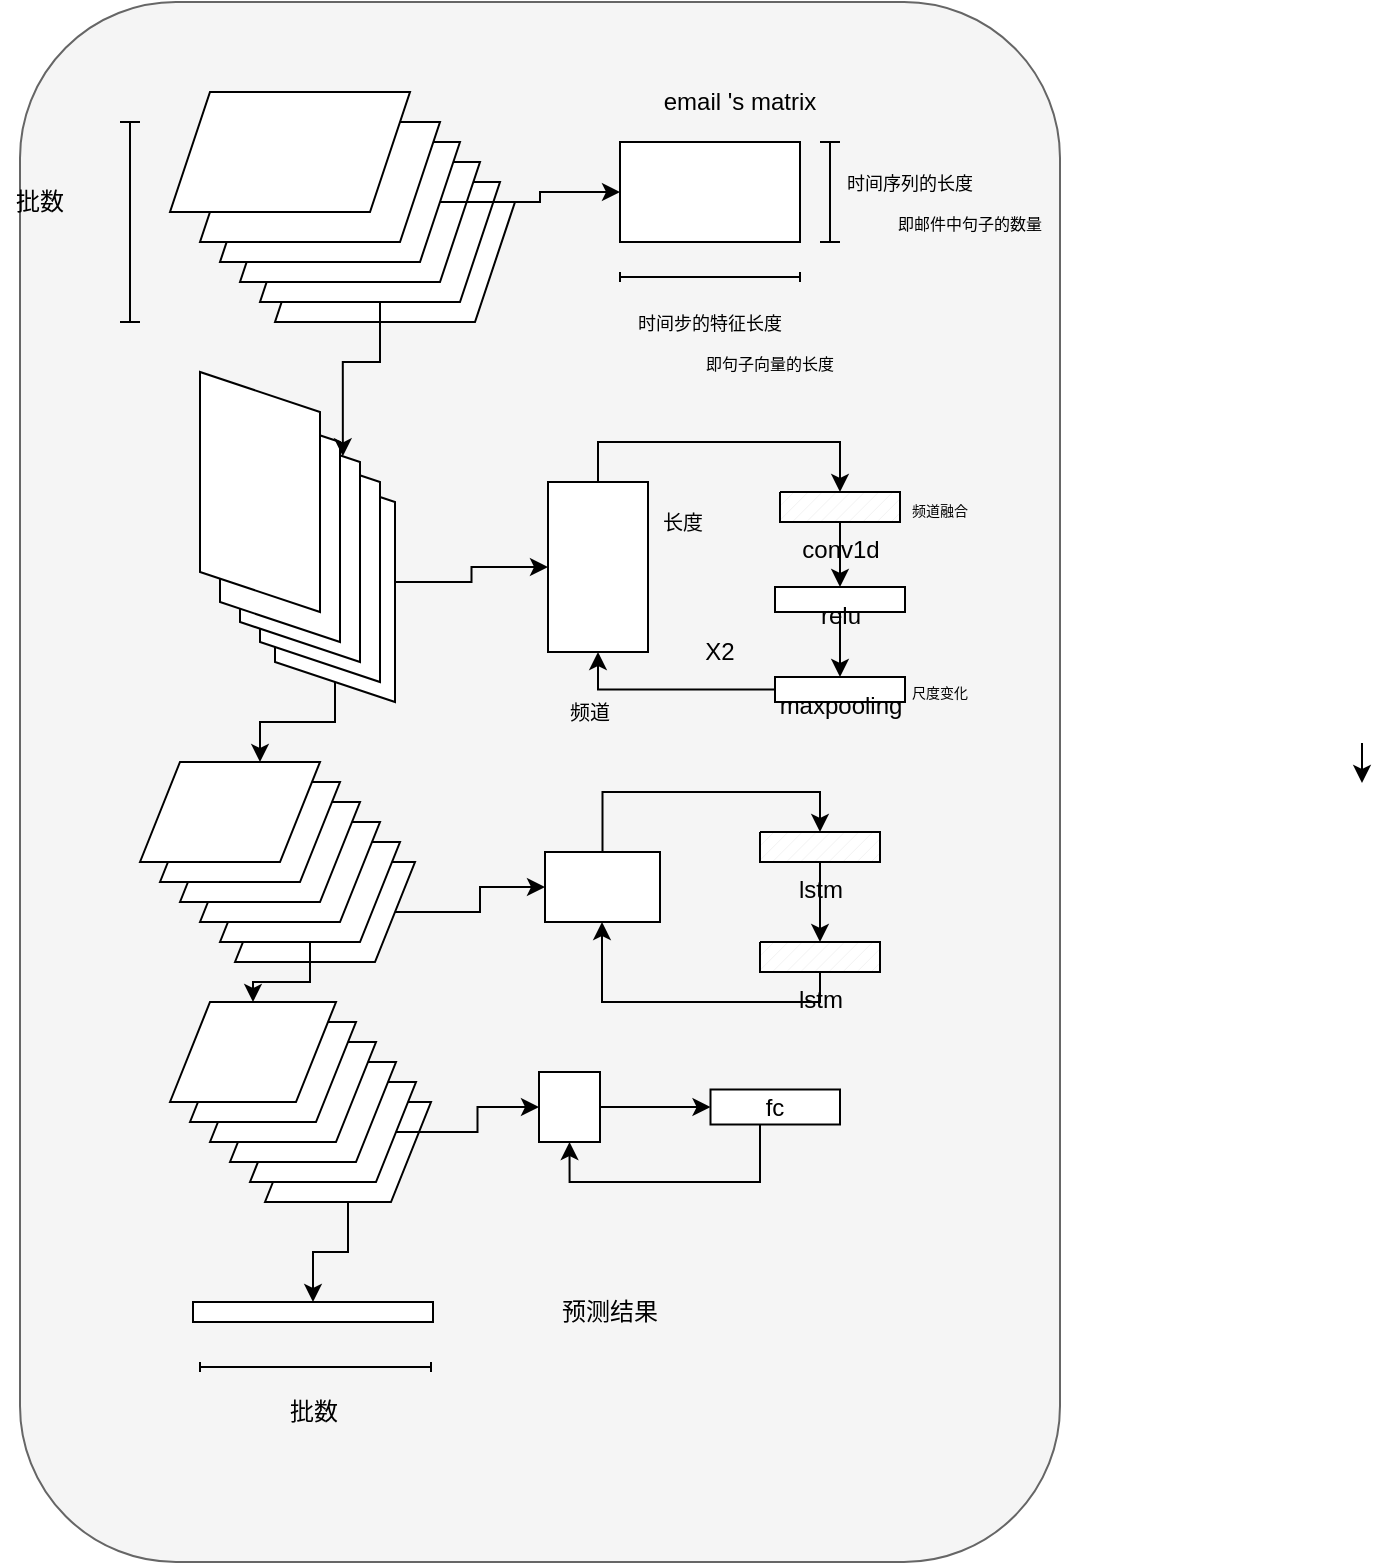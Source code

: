 <mxfile version="25.0.3">
  <diagram id="prtHgNgQTEPvFCAcTncT" name="Page-1">
    <mxGraphModel dx="469" dy="277" grid="1" gridSize="10" guides="1" tooltips="1" connect="1" arrows="1" fold="1" page="1" pageScale="1" pageWidth="827" pageHeight="1169" math="0" shadow="0">
      <root>
        <mxCell id="0" />
        <mxCell id="1" parent="0" />
        <mxCell id="r1WK100zrDsrWjKgUVwP-52" value="" style="rounded=1;whiteSpace=wrap;html=1;direction=south;fillColor=#f5f5f5;fontColor=#333333;strokeColor=#666666;" vertex="1" parent="1">
          <mxGeometry x="80" y="40" width="520" height="780" as="geometry" />
        </mxCell>
        <mxCell id="r1WK100zrDsrWjKgUVwP-15" value="" style="edgeStyle=orthogonalEdgeStyle;rounded=0;orthogonalLoop=1;jettySize=auto;html=1;" edge="1" parent="1" source="0TgMC8psudvFYqhx4DPe-70" target="r1WK100zrDsrWjKgUVwP-14">
          <mxGeometry relative="1" as="geometry" />
        </mxCell>
        <mxCell id="0TgMC8psudvFYqhx4DPe-70" value="" style="shape=parallelogram;perimeter=parallelogramPerimeter;whiteSpace=wrap;html=1;fixedSize=1;movable=1;resizable=1;rotatable=1;deletable=1;editable=1;locked=0;connectable=1;direction=east;" parent="1" vertex="1">
          <mxGeometry x="187.5" y="470" width="90" height="50" as="geometry" />
        </mxCell>
        <mxCell id="r1WK100zrDsrWjKgUVwP-33" value="" style="edgeStyle=orthogonalEdgeStyle;rounded=0;orthogonalLoop=1;jettySize=auto;html=1;" edge="1" parent="1" source="0TgMC8psudvFYqhx4DPe-69" target="r1WK100zrDsrWjKgUVwP-31">
          <mxGeometry relative="1" as="geometry" />
        </mxCell>
        <mxCell id="0TgMC8psudvFYqhx4DPe-69" value="" style="shape=parallelogram;perimeter=parallelogramPerimeter;whiteSpace=wrap;html=1;fixedSize=1;movable=1;resizable=1;rotatable=1;deletable=1;editable=1;locked=0;connectable=1;direction=east;" parent="1" vertex="1">
          <mxGeometry x="180" y="460" width="90" height="50" as="geometry" />
        </mxCell>
        <mxCell id="0TgMC8psudvFYqhx4DPe-68" value="" style="shape=parallelogram;perimeter=parallelogramPerimeter;whiteSpace=wrap;html=1;fixedSize=1;movable=1;resizable=1;rotatable=1;deletable=1;editable=1;locked=0;connectable=1;direction=east;" parent="1" vertex="1">
          <mxGeometry x="170" y="450" width="90" height="50" as="geometry" />
        </mxCell>
        <mxCell id="0TgMC8psudvFYqhx4DPe-67" value="" style="shape=parallelogram;perimeter=parallelogramPerimeter;whiteSpace=wrap;html=1;fixedSize=1;movable=1;resizable=1;rotatable=1;deletable=1;editable=1;locked=0;connectable=1;direction=east;" parent="1" vertex="1">
          <mxGeometry x="160" y="440" width="90" height="50" as="geometry" />
        </mxCell>
        <mxCell id="0TgMC8psudvFYqhx4DPe-66" value="" style="shape=parallelogram;perimeter=parallelogramPerimeter;whiteSpace=wrap;html=1;fixedSize=1;movable=1;resizable=1;rotatable=1;deletable=1;editable=1;locked=0;connectable=1;direction=east;" parent="1" vertex="1">
          <mxGeometry x="150" y="430" width="90" height="50" as="geometry" />
        </mxCell>
        <mxCell id="0TgMC8psudvFYqhx4DPe-57" value="" style="shape=parallelogram;perimeter=parallelogramPerimeter;whiteSpace=wrap;html=1;fixedSize=1;" parent="1" vertex="1">
          <mxGeometry x="207.5" y="140" width="120" height="60" as="geometry" />
        </mxCell>
        <mxCell id="0TgMC8psudvFYqhx4DPe-7" value="" style="shape=parallelogram;perimeter=parallelogramPerimeter;whiteSpace=wrap;html=1;fixedSize=1;" parent="1" vertex="1">
          <mxGeometry x="200" y="130" width="120" height="60" as="geometry" />
        </mxCell>
        <mxCell id="0TgMC8psudvFYqhx4DPe-8" value="" style="shape=parallelogram;perimeter=parallelogramPerimeter;whiteSpace=wrap;html=1;fixedSize=1;" parent="1" vertex="1">
          <mxGeometry x="190" y="120" width="120" height="60" as="geometry" />
        </mxCell>
        <mxCell id="0TgMC8psudvFYqhx4DPe-36" style="edgeStyle=orthogonalEdgeStyle;rounded=0;orthogonalLoop=1;jettySize=auto;html=1;exitX=0;exitY=0.5;exitDx=0;exitDy=0;entryX=0;entryY=0.5;entryDx=0;entryDy=0;" parent="1" source="0TgMC8psudvFYqhx4DPe-9" target="0TgMC8psudvFYqhx4DPe-16" edge="1">
          <mxGeometry relative="1" as="geometry" />
        </mxCell>
        <mxCell id="0TgMC8psudvFYqhx4DPe-9" value="" style="shape=parallelogram;perimeter=parallelogramPerimeter;whiteSpace=wrap;html=1;fixedSize=1;direction=west;" parent="1" vertex="1">
          <mxGeometry x="180" y="110" width="120" height="60" as="geometry" />
        </mxCell>
        <mxCell id="0TgMC8psudvFYqhx4DPe-10" value="" style="shape=parallelogram;perimeter=parallelogramPerimeter;whiteSpace=wrap;html=1;fixedSize=1;" parent="1" vertex="1">
          <mxGeometry x="170" y="100" width="120" height="60" as="geometry" />
        </mxCell>
        <mxCell id="0TgMC8psudvFYqhx4DPe-73" value="" style="edgeStyle=orthogonalEdgeStyle;rounded=0;orthogonalLoop=1;jettySize=auto;html=1;" parent="1" source="0TgMC8psudvFYqhx4DPe-12" target="0TgMC8psudvFYqhx4DPe-72" edge="1">
          <mxGeometry relative="1" as="geometry" />
        </mxCell>
        <mxCell id="0TgMC8psudvFYqhx4DPe-94" style="edgeStyle=orthogonalEdgeStyle;rounded=0;orthogonalLoop=1;jettySize=auto;html=1;exitX=0.5;exitY=1;exitDx=0;exitDy=0;" parent="1" source="0TgMC8psudvFYqhx4DPe-12" edge="1">
          <mxGeometry relative="1" as="geometry">
            <mxPoint x="267.619" y="329.81" as="targetPoint" />
          </mxGeometry>
        </mxCell>
        <mxCell id="r1WK100zrDsrWjKgUVwP-13" value="" style="edgeStyle=orthogonalEdgeStyle;rounded=0;orthogonalLoop=1;jettySize=auto;html=1;" edge="1" parent="1" source="0TgMC8psudvFYqhx4DPe-12" target="0TgMC8psudvFYqhx4DPe-61">
          <mxGeometry relative="1" as="geometry">
            <Array as="points">
              <mxPoint x="237" y="400" />
              <mxPoint x="200" y="400" />
            </Array>
          </mxGeometry>
        </mxCell>
        <mxCell id="0TgMC8psudvFYqhx4DPe-12" value="" style="shape=parallelogram;perimeter=parallelogramPerimeter;whiteSpace=wrap;html=1;fixedSize=1;movable=1;resizable=1;rotatable=1;deletable=1;editable=1;locked=0;connectable=1;direction=north;" parent="1" vertex="1">
          <mxGeometry x="207.5" y="270" width="60" height="120" as="geometry" />
        </mxCell>
        <mxCell id="0TgMC8psudvFYqhx4DPe-13" value="" style="shape=parallelogram;perimeter=parallelogramPerimeter;whiteSpace=wrap;html=1;fixedSize=1;direction=south;movable=1;resizable=1;rotatable=1;deletable=1;editable=1;locked=0;connectable=1;" parent="1" vertex="1">
          <mxGeometry x="200" y="260" width="60" height="120" as="geometry" />
        </mxCell>
        <mxCell id="0TgMC8psudvFYqhx4DPe-14" value="" style="shape=parallelogram;perimeter=parallelogramPerimeter;whiteSpace=wrap;html=1;fixedSize=1;movable=1;resizable=1;rotatable=1;deletable=1;editable=1;locked=0;connectable=1;direction=north;" parent="1" vertex="1">
          <mxGeometry x="190" y="250" width="60" height="120" as="geometry" />
        </mxCell>
        <mxCell id="0TgMC8psudvFYqhx4DPe-16" value="" style="rounded=0;whiteSpace=wrap;html=1;" parent="1" vertex="1">
          <mxGeometry x="380" y="110" width="90" height="50" as="geometry" />
        </mxCell>
        <mxCell id="0TgMC8psudvFYqhx4DPe-17" value="email &#39;s matrix" style="text;html=1;align=center;verticalAlign=middle;whiteSpace=wrap;rounded=0;" parent="1" vertex="1">
          <mxGeometry x="400" y="75" width="80" height="30" as="geometry" />
        </mxCell>
        <mxCell id="0TgMC8psudvFYqhx4DPe-19" value="" style="shape=crossbar;whiteSpace=wrap;html=1;rounded=1;direction=south;" parent="1" vertex="1">
          <mxGeometry x="480" y="110" width="10" height="50" as="geometry" />
        </mxCell>
        <mxCell id="0TgMC8psudvFYqhx4DPe-21" value="&lt;font style=&quot;font-size: 9px;&quot;&gt;时间序列的长度&lt;/font&gt;" style="text;html=1;align=center;verticalAlign=middle;whiteSpace=wrap;rounded=0;" parent="1" vertex="1">
          <mxGeometry x="470" y="115" width="110" height="30" as="geometry" />
        </mxCell>
        <mxCell id="0TgMC8psudvFYqhx4DPe-26" value="" style="shape=crossbar;whiteSpace=wrap;html=1;rounded=1;direction=west;" parent="1" vertex="1">
          <mxGeometry x="380" y="175" width="90" height="5" as="geometry" />
        </mxCell>
        <mxCell id="0TgMC8psudvFYqhx4DPe-31" value="&lt;font style=&quot;font-size: 9px;&quot;&gt;时间步的特征长度&lt;/font&gt;" style="text;html=1;align=center;verticalAlign=middle;whiteSpace=wrap;rounded=0;" parent="1" vertex="1">
          <mxGeometry x="370" y="185" width="110" height="30" as="geometry" />
        </mxCell>
        <mxCell id="0TgMC8psudvFYqhx4DPe-33" value="&lt;font style=&quot;font-size: 8px;&quot;&gt;即句子向量的长度&lt;/font&gt;" style="text;html=1;align=center;verticalAlign=middle;whiteSpace=wrap;rounded=0;" parent="1" vertex="1">
          <mxGeometry x="390" y="215" width="130" height="10" as="geometry" />
        </mxCell>
        <mxCell id="0TgMC8psudvFYqhx4DPe-34" value="&lt;font style=&quot;font-size: 8px;&quot;&gt;即邮件中句子的数量&lt;/font&gt;" style="text;html=1;align=center;verticalAlign=middle;whiteSpace=wrap;rounded=0;" parent="1" vertex="1">
          <mxGeometry x="490" y="145" width="130" height="10" as="geometry" />
        </mxCell>
        <mxCell id="0TgMC8psudvFYqhx4DPe-37" value="批数" style="text;html=1;align=center;verticalAlign=middle;whiteSpace=wrap;rounded=0;" parent="1" vertex="1">
          <mxGeometry x="70" y="125" width="40" height="30" as="geometry" />
        </mxCell>
        <mxCell id="0TgMC8psudvFYqhx4DPe-56" value="" style="shape=parallelogram;perimeter=parallelogramPerimeter;whiteSpace=wrap;html=1;fixedSize=1;" parent="1" vertex="1">
          <mxGeometry x="155" y="85" width="120" height="60" as="geometry" />
        </mxCell>
        <mxCell id="0TgMC8psudvFYqhx4DPe-58" value="" style="shape=parallelogram;perimeter=parallelogramPerimeter;whiteSpace=wrap;html=1;fixedSize=1;movable=1;resizable=1;rotatable=1;deletable=1;editable=1;locked=0;connectable=1;direction=north;" parent="1" vertex="1">
          <mxGeometry x="180" y="240" width="60" height="120" as="geometry" />
        </mxCell>
        <mxCell id="0TgMC8psudvFYqhx4DPe-59" value="" style="shape=parallelogram;perimeter=parallelogramPerimeter;whiteSpace=wrap;html=1;fixedSize=1;movable=1;resizable=1;rotatable=1;deletable=1;editable=1;locked=0;connectable=1;direction=north;" parent="1" vertex="1">
          <mxGeometry x="170" y="225" width="60" height="120" as="geometry" />
        </mxCell>
        <mxCell id="0TgMC8psudvFYqhx4DPe-61" value="" style="shape=parallelogram;perimeter=parallelogramPerimeter;whiteSpace=wrap;html=1;fixedSize=1;movable=1;resizable=1;rotatable=1;deletable=1;editable=1;locked=0;connectable=1;direction=east;" parent="1" vertex="1">
          <mxGeometry x="140" y="420" width="90" height="50" as="geometry" />
        </mxCell>
        <mxCell id="0TgMC8psudvFYqhx4DPe-35" value="" style="shape=crossbar;whiteSpace=wrap;html=1;rounded=1;direction=south;" parent="1" vertex="1">
          <mxGeometry x="130" y="100" width="10" height="100" as="geometry" />
        </mxCell>
        <mxCell id="0TgMC8psudvFYqhx4DPe-72" value="" style="rounded=0;whiteSpace=wrap;html=1;direction=south;" parent="1" vertex="1">
          <mxGeometry x="344" y="280" width="50" height="85" as="geometry" />
        </mxCell>
        <mxCell id="0TgMC8psudvFYqhx4DPe-74" value="&lt;font size=&quot;1&quot;&gt;频道&lt;/font&gt;" style="text;html=1;align=center;verticalAlign=middle;whiteSpace=wrap;rounded=0;" parent="1" vertex="1">
          <mxGeometry x="310" y="380" width="110" height="30" as="geometry" />
        </mxCell>
        <mxCell id="0TgMC8psudvFYqhx4DPe-75" value="&lt;font size=&quot;1&quot;&gt;长度&lt;/font&gt;" style="text;html=1;align=center;verticalAlign=middle;whiteSpace=wrap;rounded=0;" parent="1" vertex="1">
          <mxGeometry x="394" y="285" width="35" height="30" as="geometry" />
        </mxCell>
        <mxCell id="0TgMC8psudvFYqhx4DPe-78" value="" style="edgeStyle=orthogonalEdgeStyle;rounded=0;orthogonalLoop=1;jettySize=auto;html=1;" parent="1" source="0TgMC8psudvFYqhx4DPe-76" target="0TgMC8psudvFYqhx4DPe-77" edge="1">
          <mxGeometry relative="1" as="geometry" />
        </mxCell>
        <mxCell id="0TgMC8psudvFYqhx4DPe-76" value="conv1d" style="verticalLabelPosition=bottom;verticalAlign=top;html=1;shape=mxgraph.basic.patternFillRect;fillStyle=diag;step=5;fillStrokeWidth=0.2;fillStrokeColor=#dddddd;" parent="1" vertex="1">
          <mxGeometry x="460" y="285" width="60" height="15" as="geometry" />
        </mxCell>
        <mxCell id="0TgMC8psudvFYqhx4DPe-82" value="" style="edgeStyle=orthogonalEdgeStyle;rounded=0;orthogonalLoop=1;jettySize=auto;html=1;" parent="1" source="0TgMC8psudvFYqhx4DPe-77" target="0TgMC8psudvFYqhx4DPe-81" edge="1">
          <mxGeometry relative="1" as="geometry" />
        </mxCell>
        <mxCell id="0TgMC8psudvFYqhx4DPe-77" value="relu" style="whiteSpace=wrap;html=1;verticalAlign=top;fillStyle=diag;" parent="1" vertex="1">
          <mxGeometry x="457.5" y="332.5" width="65" height="12.5" as="geometry" />
        </mxCell>
        <mxCell id="0TgMC8psudvFYqhx4DPe-89" style="edgeStyle=orthogonalEdgeStyle;rounded=0;orthogonalLoop=1;jettySize=auto;html=1;" parent="1" source="0TgMC8psudvFYqhx4DPe-81" target="0TgMC8psudvFYqhx4DPe-72" edge="1">
          <mxGeometry relative="1" as="geometry">
            <Array as="points">
              <mxPoint x="369" y="384" />
            </Array>
          </mxGeometry>
        </mxCell>
        <mxCell id="0TgMC8psudvFYqhx4DPe-81" value="maxpooling" style="whiteSpace=wrap;html=1;verticalAlign=top;fillStyle=diag;" parent="1" vertex="1">
          <mxGeometry x="457.5" y="377.5" width="65" height="12.5" as="geometry" />
        </mxCell>
        <mxCell id="0TgMC8psudvFYqhx4DPe-90" style="edgeStyle=orthogonalEdgeStyle;rounded=0;orthogonalLoop=1;jettySize=auto;html=1;entryX=0.5;entryY=0;entryDx=0;entryDy=0;entryPerimeter=0;exitX=0;exitY=0.5;exitDx=0;exitDy=0;" parent="1" source="0TgMC8psudvFYqhx4DPe-72" target="0TgMC8psudvFYqhx4DPe-76" edge="1">
          <mxGeometry relative="1" as="geometry" />
        </mxCell>
        <mxCell id="0TgMC8psudvFYqhx4DPe-93" value="X2" style="text;html=1;align=center;verticalAlign=middle;whiteSpace=wrap;rounded=0;" parent="1" vertex="1">
          <mxGeometry x="400" y="350" width="60" height="30" as="geometry" />
        </mxCell>
        <mxCell id="0TgMC8psudvFYqhx4DPe-15" value="" style="edgeStyle=orthogonalEdgeStyle;rounded=0;orthogonalLoop=1;jettySize=auto;html=1;entryX=1;entryY=1;entryDx=0;entryDy=0;" parent="1" source="0TgMC8psudvFYqhx4DPe-7" target="0TgMC8psudvFYqhx4DPe-14" edge="1">
          <mxGeometry relative="1" as="geometry" />
        </mxCell>
        <mxCell id="r1WK100zrDsrWjKgUVwP-14" value="" style="whiteSpace=wrap;html=1;resizable=1;" vertex="1" parent="1">
          <mxGeometry x="342.5" y="465" width="57.5" height="35" as="geometry" />
        </mxCell>
        <mxCell id="r1WK100zrDsrWjKgUVwP-21" value="" style="edgeStyle=orthogonalEdgeStyle;rounded=0;orthogonalLoop=1;jettySize=auto;html=1;" edge="1" parent="1" source="r1WK100zrDsrWjKgUVwP-19" target="r1WK100zrDsrWjKgUVwP-20">
          <mxGeometry relative="1" as="geometry" />
        </mxCell>
        <mxCell id="r1WK100zrDsrWjKgUVwP-19" value="lstm" style="verticalLabelPosition=bottom;verticalAlign=top;html=1;shape=mxgraph.basic.patternFillRect;fillStyle=diag;step=5;fillStrokeWidth=0.2;fillStrokeColor=#dddddd;" vertex="1" parent="1">
          <mxGeometry x="450" y="455" width="60" height="15" as="geometry" />
        </mxCell>
        <mxCell id="r1WK100zrDsrWjKgUVwP-53" style="edgeStyle=orthogonalEdgeStyle;rounded=0;orthogonalLoop=1;jettySize=auto;html=1;" edge="1" parent="1" source="r1WK100zrDsrWjKgUVwP-20" target="r1WK100zrDsrWjKgUVwP-14">
          <mxGeometry relative="1" as="geometry">
            <Array as="points">
              <mxPoint x="480" y="540" />
              <mxPoint x="371" y="540" />
            </Array>
          </mxGeometry>
        </mxCell>
        <mxCell id="r1WK100zrDsrWjKgUVwP-20" value="lstm" style="verticalLabelPosition=bottom;verticalAlign=top;html=1;shape=mxgraph.basic.patternFillRect;fillStyle=diag;step=5;fillStrokeWidth=0.2;fillStrokeColor=#dddddd;" vertex="1" parent="1">
          <mxGeometry x="450" y="510" width="60" height="15" as="geometry" />
        </mxCell>
        <mxCell id="r1WK100zrDsrWjKgUVwP-23" style="edgeStyle=orthogonalEdgeStyle;rounded=0;orthogonalLoop=1;jettySize=auto;html=1;entryX=0.5;entryY=0;entryDx=0;entryDy=0;entryPerimeter=0;" edge="1" parent="1" source="r1WK100zrDsrWjKgUVwP-14" target="r1WK100zrDsrWjKgUVwP-19">
          <mxGeometry relative="1" as="geometry">
            <Array as="points">
              <mxPoint x="371" y="435" />
              <mxPoint x="480" y="435" />
            </Array>
          </mxGeometry>
        </mxCell>
        <mxCell id="r1WK100zrDsrWjKgUVwP-34" value="" style="edgeStyle=orthogonalEdgeStyle;rounded=0;orthogonalLoop=1;jettySize=auto;html=1;" edge="1" parent="1" source="r1WK100zrDsrWjKgUVwP-26" target="r1WK100zrDsrWjKgUVwP-32">
          <mxGeometry relative="1" as="geometry" />
        </mxCell>
        <mxCell id="r1WK100zrDsrWjKgUVwP-26" value="" style="shape=parallelogram;perimeter=parallelogramPerimeter;whiteSpace=wrap;html=1;fixedSize=1;movable=1;resizable=1;rotatable=1;deletable=1;editable=1;locked=0;connectable=1;direction=east;" vertex="1" parent="1">
          <mxGeometry x="202.5" y="590" width="83" height="50" as="geometry" />
        </mxCell>
        <mxCell id="r1WK100zrDsrWjKgUVwP-36" value="" style="edgeStyle=orthogonalEdgeStyle;rounded=0;orthogonalLoop=1;jettySize=auto;html=1;" edge="1" parent="1" source="r1WK100zrDsrWjKgUVwP-27" target="r1WK100zrDsrWjKgUVwP-35">
          <mxGeometry relative="1" as="geometry" />
        </mxCell>
        <mxCell id="r1WK100zrDsrWjKgUVwP-27" value="" style="shape=parallelogram;perimeter=parallelogramPerimeter;whiteSpace=wrap;html=1;fixedSize=1;movable=1;resizable=1;rotatable=1;deletable=1;editable=1;locked=0;connectable=1;direction=east;" vertex="1" parent="1">
          <mxGeometry x="195" y="580" width="83" height="50" as="geometry" />
        </mxCell>
        <mxCell id="r1WK100zrDsrWjKgUVwP-28" value="" style="shape=parallelogram;perimeter=parallelogramPerimeter;whiteSpace=wrap;html=1;fixedSize=1;movable=1;resizable=1;rotatable=1;deletable=1;editable=1;locked=0;connectable=1;direction=east;" vertex="1" parent="1">
          <mxGeometry x="185" y="570" width="83" height="50" as="geometry" />
        </mxCell>
        <mxCell id="r1WK100zrDsrWjKgUVwP-29" value="" style="shape=parallelogram;perimeter=parallelogramPerimeter;whiteSpace=wrap;html=1;fixedSize=1;movable=1;resizable=1;rotatable=1;deletable=1;editable=1;locked=0;connectable=1;direction=east;" vertex="1" parent="1">
          <mxGeometry x="175" y="560" width="83" height="50" as="geometry" />
        </mxCell>
        <mxCell id="r1WK100zrDsrWjKgUVwP-30" value="" style="shape=parallelogram;perimeter=parallelogramPerimeter;whiteSpace=wrap;html=1;fixedSize=1;movable=1;resizable=1;rotatable=1;deletable=1;editable=1;locked=0;connectable=1;direction=east;" vertex="1" parent="1">
          <mxGeometry x="165" y="550" width="83" height="50" as="geometry" />
        </mxCell>
        <mxCell id="r1WK100zrDsrWjKgUVwP-31" value="" style="shape=parallelogram;perimeter=parallelogramPerimeter;whiteSpace=wrap;html=1;fixedSize=1;movable=1;resizable=1;rotatable=1;deletable=1;editable=1;locked=0;connectable=1;direction=east;" vertex="1" parent="1">
          <mxGeometry x="155" y="540" width="83" height="50" as="geometry" />
        </mxCell>
        <mxCell id="r1WK100zrDsrWjKgUVwP-32" value="" style="rounded=0;whiteSpace=wrap;html=1;" vertex="1" parent="1">
          <mxGeometry x="166.5" y="690" width="120" height="10" as="geometry" />
        </mxCell>
        <mxCell id="r1WK100zrDsrWjKgUVwP-38" value="" style="edgeStyle=orthogonalEdgeStyle;rounded=0;orthogonalLoop=1;jettySize=auto;html=1;" edge="1" parent="1" source="r1WK100zrDsrWjKgUVwP-35" target="r1WK100zrDsrWjKgUVwP-37">
          <mxGeometry relative="1" as="geometry" />
        </mxCell>
        <mxCell id="r1WK100zrDsrWjKgUVwP-35" value="" style="whiteSpace=wrap;html=1;resizable=1;" vertex="1" parent="1">
          <mxGeometry x="339.5" y="575" width="30.5" height="35" as="geometry" />
        </mxCell>
        <mxCell id="r1WK100zrDsrWjKgUVwP-39" style="edgeStyle=orthogonalEdgeStyle;rounded=0;orthogonalLoop=1;jettySize=auto;html=1;entryX=0.5;entryY=1;entryDx=0;entryDy=0;" edge="1" parent="1" source="r1WK100zrDsrWjKgUVwP-37" target="r1WK100zrDsrWjKgUVwP-35">
          <mxGeometry relative="1" as="geometry">
            <Array as="points">
              <mxPoint x="450" y="630" />
              <mxPoint x="355" y="630" />
            </Array>
          </mxGeometry>
        </mxCell>
        <mxCell id="r1WK100zrDsrWjKgUVwP-37" value="fc" style="whiteSpace=wrap;html=1;resizable=1;" vertex="1" parent="1">
          <mxGeometry x="425.25" y="583.75" width="64.75" height="17.5" as="geometry" />
        </mxCell>
        <mxCell id="r1WK100zrDsrWjKgUVwP-40" value="&lt;font style=&quot;font-size: 7px;&quot;&gt;频道融合&lt;/font&gt;" style="text;html=1;align=center;verticalAlign=middle;whiteSpace=wrap;rounded=0;" vertex="1" parent="1">
          <mxGeometry x="510" y="277.5" width="60" height="30" as="geometry" />
        </mxCell>
        <mxCell id="r1WK100zrDsrWjKgUVwP-41" value="&lt;span style=&quot;font-size: 7px;&quot;&gt;尺度变化&lt;/span&gt;" style="text;html=1;align=center;verticalAlign=middle;whiteSpace=wrap;rounded=0;" vertex="1" parent="1">
          <mxGeometry x="510" y="368.75" width="60" height="30" as="geometry" />
        </mxCell>
        <mxCell id="r1WK100zrDsrWjKgUVwP-46" value="" style="shape=crossbar;whiteSpace=wrap;html=1;rounded=1;direction=west;" vertex="1" parent="1">
          <mxGeometry x="170" y="720" width="115.5" height="5" as="geometry" />
        </mxCell>
        <mxCell id="r1WK100zrDsrWjKgUVwP-47" value="批数" style="text;html=1;align=center;verticalAlign=middle;whiteSpace=wrap;rounded=0;" vertex="1" parent="1">
          <mxGeometry x="196.5" y="730" width="60" height="30" as="geometry" />
        </mxCell>
        <mxCell id="r1WK100zrDsrWjKgUVwP-48" value="预测结果" style="text;html=1;align=center;verticalAlign=middle;whiteSpace=wrap;rounded=0;" vertex="1" parent="1">
          <mxGeometry x="290" y="675" width="170" height="40" as="geometry" />
        </mxCell>
        <mxCell id="r1WK100zrDsrWjKgUVwP-51" style="edgeStyle=orthogonalEdgeStyle;rounded=0;orthogonalLoop=1;jettySize=auto;html=1;" edge="1" parent="1">
          <mxGeometry relative="1" as="geometry">
            <mxPoint x="751" y="410.5" as="sourcePoint" />
            <mxPoint x="751" y="430.5" as="targetPoint" />
          </mxGeometry>
        </mxCell>
      </root>
    </mxGraphModel>
  </diagram>
</mxfile>
